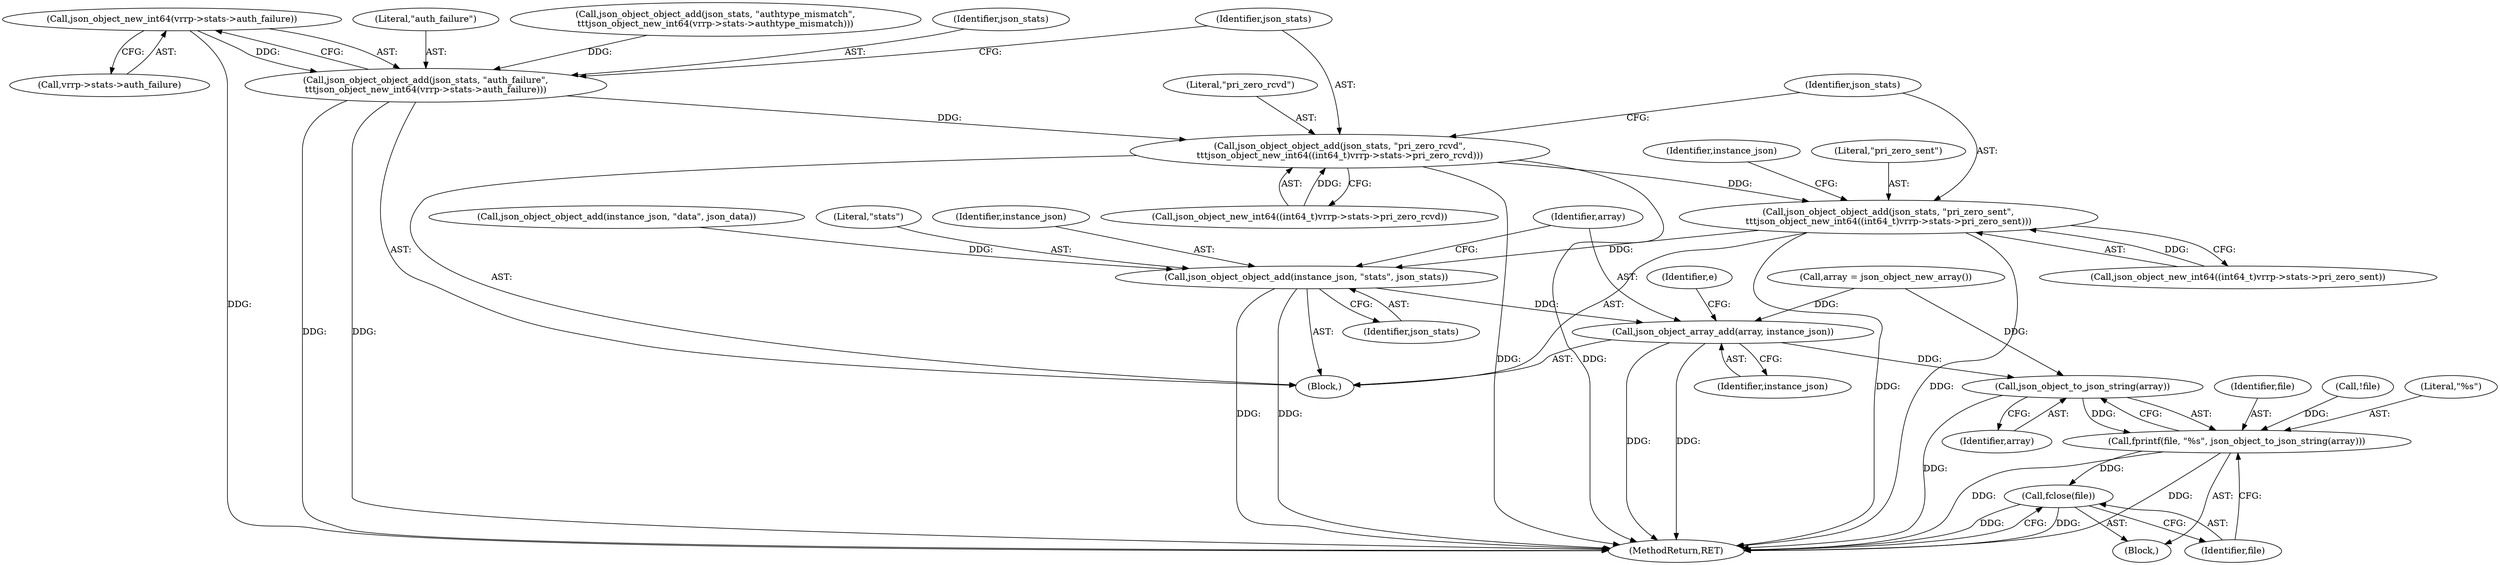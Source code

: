 digraph "0_keepalived_04f2d32871bb3b11d7dc024039952f2fe2750306_3@pointer" {
"1000914" [label="(Call,json_object_new_int64(vrrp->stats->auth_failure))"];
"1000911" [label="(Call,json_object_object_add(json_stats, \"auth_failure\",\n\t\t\tjson_object_new_int64(vrrp->stats->auth_failure)))"];
"1000920" [label="(Call,json_object_object_add(json_stats, \"pri_zero_rcvd\",\n\t\t\tjson_object_new_int64((int64_t)vrrp->stats->pri_zero_rcvd)))"];
"1000931" [label="(Call,json_object_object_add(json_stats, \"pri_zero_sent\",\n\t\t\tjson_object_new_int64((int64_t)vrrp->stats->pri_zero_sent)))"];
"1000946" [label="(Call,json_object_object_add(instance_json, \"stats\", json_stats))"];
"1000950" [label="(Call,json_object_array_add(array, instance_json))"];
"1000956" [label="(Call,json_object_to_json_string(array))"];
"1000953" [label="(Call,fprintf(file, \"%s\", json_object_to_json_string(array)))"];
"1000958" [label="(Call,fclose(file))"];
"1000960" [label="(MethodReturn,RET)"];
"1000913" [label="(Literal,\"auth_failure\")"];
"1000933" [label="(Literal,\"pri_zero_sent\")"];
"1000954" [label="(Identifier,file)"];
"1000911" [label="(Call,json_object_object_add(json_stats, \"auth_failure\",\n\t\t\tjson_object_new_int64(vrrp->stats->auth_failure)))"];
"1000102" [label="(Block,)"];
"1000902" [label="(Call,json_object_object_add(json_stats, \"authtype_mismatch\",\n\t\t\tjson_object_new_int64(vrrp->stats->authtype_mismatch)))"];
"1000950" [label="(Call,json_object_array_add(array, instance_json))"];
"1000931" [label="(Call,json_object_object_add(json_stats, \"pri_zero_sent\",\n\t\t\tjson_object_new_int64((int64_t)vrrp->stats->pri_zero_sent)))"];
"1000934" [label="(Call,json_object_new_int64((int64_t)vrrp->stats->pri_zero_sent))"];
"1000915" [label="(Call,vrrp->stats->auth_failure)"];
"1000949" [label="(Identifier,json_stats)"];
"1000946" [label="(Call,json_object_object_add(instance_json, \"stats\", json_stats))"];
"1000118" [label="(Call,!file)"];
"1000141" [label="(Block,)"];
"1000914" [label="(Call,json_object_new_int64(vrrp->stats->auth_failure))"];
"1000957" [label="(Identifier,array)"];
"1000943" [label="(Identifier,instance_json)"];
"1000952" [label="(Identifier,instance_json)"];
"1000956" [label="(Call,json_object_to_json_string(array))"];
"1000958" [label="(Call,fclose(file))"];
"1000128" [label="(Call,array = json_object_new_array())"];
"1000921" [label="(Identifier,json_stats)"];
"1000922" [label="(Literal,\"pri_zero_rcvd\")"];
"1000942" [label="(Call,json_object_object_add(instance_json, \"data\", json_data))"];
"1000951" [label="(Identifier,array)"];
"1000912" [label="(Identifier,json_stats)"];
"1000959" [label="(Identifier,file)"];
"1000955" [label="(Literal,\"%s\")"];
"1000948" [label="(Literal,\"stats\")"];
"1000953" [label="(Call,fprintf(file, \"%s\", json_object_to_json_string(array)))"];
"1000920" [label="(Call,json_object_object_add(json_stats, \"pri_zero_rcvd\",\n\t\t\tjson_object_new_int64((int64_t)vrrp->stats->pri_zero_rcvd)))"];
"1000923" [label="(Call,json_object_new_int64((int64_t)vrrp->stats->pri_zero_rcvd))"];
"1000947" [label="(Identifier,instance_json)"];
"1000140" [label="(Identifier,e)"];
"1000932" [label="(Identifier,json_stats)"];
"1000914" -> "1000911"  [label="AST: "];
"1000914" -> "1000915"  [label="CFG: "];
"1000915" -> "1000914"  [label="AST: "];
"1000911" -> "1000914"  [label="CFG: "];
"1000914" -> "1000960"  [label="DDG: "];
"1000914" -> "1000911"  [label="DDG: "];
"1000911" -> "1000141"  [label="AST: "];
"1000912" -> "1000911"  [label="AST: "];
"1000913" -> "1000911"  [label="AST: "];
"1000921" -> "1000911"  [label="CFG: "];
"1000911" -> "1000960"  [label="DDG: "];
"1000911" -> "1000960"  [label="DDG: "];
"1000902" -> "1000911"  [label="DDG: "];
"1000911" -> "1000920"  [label="DDG: "];
"1000920" -> "1000141"  [label="AST: "];
"1000920" -> "1000923"  [label="CFG: "];
"1000921" -> "1000920"  [label="AST: "];
"1000922" -> "1000920"  [label="AST: "];
"1000923" -> "1000920"  [label="AST: "];
"1000932" -> "1000920"  [label="CFG: "];
"1000920" -> "1000960"  [label="DDG: "];
"1000920" -> "1000960"  [label="DDG: "];
"1000923" -> "1000920"  [label="DDG: "];
"1000920" -> "1000931"  [label="DDG: "];
"1000931" -> "1000141"  [label="AST: "];
"1000931" -> "1000934"  [label="CFG: "];
"1000932" -> "1000931"  [label="AST: "];
"1000933" -> "1000931"  [label="AST: "];
"1000934" -> "1000931"  [label="AST: "];
"1000943" -> "1000931"  [label="CFG: "];
"1000931" -> "1000960"  [label="DDG: "];
"1000931" -> "1000960"  [label="DDG: "];
"1000934" -> "1000931"  [label="DDG: "];
"1000931" -> "1000946"  [label="DDG: "];
"1000946" -> "1000141"  [label="AST: "];
"1000946" -> "1000949"  [label="CFG: "];
"1000947" -> "1000946"  [label="AST: "];
"1000948" -> "1000946"  [label="AST: "];
"1000949" -> "1000946"  [label="AST: "];
"1000951" -> "1000946"  [label="CFG: "];
"1000946" -> "1000960"  [label="DDG: "];
"1000946" -> "1000960"  [label="DDG: "];
"1000942" -> "1000946"  [label="DDG: "];
"1000946" -> "1000950"  [label="DDG: "];
"1000950" -> "1000141"  [label="AST: "];
"1000950" -> "1000952"  [label="CFG: "];
"1000951" -> "1000950"  [label="AST: "];
"1000952" -> "1000950"  [label="AST: "];
"1000140" -> "1000950"  [label="CFG: "];
"1000950" -> "1000960"  [label="DDG: "];
"1000950" -> "1000960"  [label="DDG: "];
"1000128" -> "1000950"  [label="DDG: "];
"1000950" -> "1000956"  [label="DDG: "];
"1000956" -> "1000953"  [label="AST: "];
"1000956" -> "1000957"  [label="CFG: "];
"1000957" -> "1000956"  [label="AST: "];
"1000953" -> "1000956"  [label="CFG: "];
"1000956" -> "1000960"  [label="DDG: "];
"1000956" -> "1000953"  [label="DDG: "];
"1000128" -> "1000956"  [label="DDG: "];
"1000953" -> "1000102"  [label="AST: "];
"1000954" -> "1000953"  [label="AST: "];
"1000955" -> "1000953"  [label="AST: "];
"1000959" -> "1000953"  [label="CFG: "];
"1000953" -> "1000960"  [label="DDG: "];
"1000953" -> "1000960"  [label="DDG: "];
"1000118" -> "1000953"  [label="DDG: "];
"1000953" -> "1000958"  [label="DDG: "];
"1000958" -> "1000102"  [label="AST: "];
"1000958" -> "1000959"  [label="CFG: "];
"1000959" -> "1000958"  [label="AST: "];
"1000960" -> "1000958"  [label="CFG: "];
"1000958" -> "1000960"  [label="DDG: "];
"1000958" -> "1000960"  [label="DDG: "];
}
